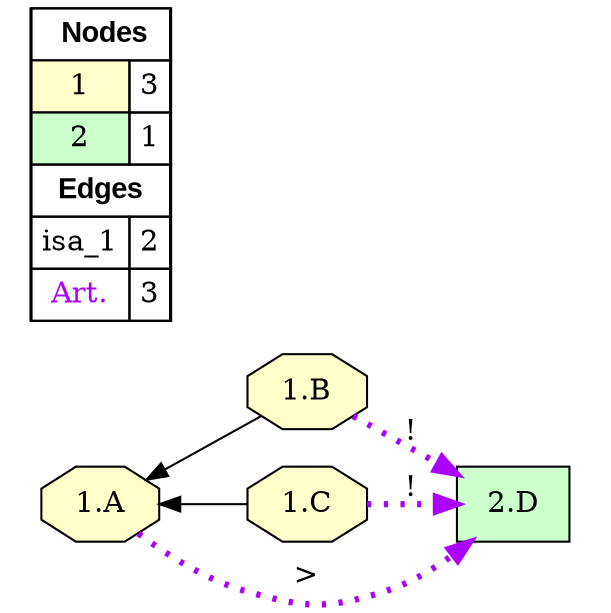 digraph{
rankdir=LR
subgraph cluster1{ style=invis
node[shape=octagon style=filled fillcolor="#FFFFCC"] 
"1.A"
"1.B"
"1.C"
}
subgraph cluster2{ style=invis
node[shape=box style="filled" fillcolor="#CCFFCC"] 
"2.D"
}
edge[style=solid color="#000000" constraint=true penwidth=1]
"1.A" -> "1.B" [dir=back]
"1.A" -> "1.C" [dir=back]
edge[style=dotted color="#AA00FF" constraint=true penwidth=3]
"1.A" -> "2.D" [label=">"]
"1.B" -> "2.D" [label="!"]
"1.C" -> "2.D" [label="!"]
node[shape=box] 
{rank=min Legend [fillcolor= white margin=0 label=< 
 <TABLE BORDER="0" CELLBORDER="1" CELLSPACING="0" CELLPADDING="4"> 
<TR> <TD COLSPAN="2"><font face="Arial Black"> Nodes</font></TD> </TR> 
<TR> 
 <TD bgcolor="#FFFFCC">1</TD> 
 <TD>3</TD> 
 </TR> 
<TR> 
 <TD bgcolor="#CCFFCC">2</TD> 
 <TD>1</TD> 
 </TR> 
<TR> <TD COLSPAN="2"><font face = "Arial Black"> Edges </font></TD> </TR> 
<TR> 
 <TD><font color ="#000000">isa_1</font></TD> 
 <TD>2</TD> 
 </TR> 
<TR> 
 <TD><font color ="#AA00FF">Art.</font></TD> 
 <TD>3</TD> 
 </TR> 
</TABLE> 
 >] } 
}